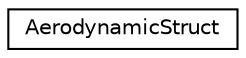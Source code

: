 digraph "Graphical Class Hierarchy"
{
  edge [fontname="Helvetica",fontsize="10",labelfontname="Helvetica",labelfontsize="10"];
  node [fontname="Helvetica",fontsize="10",shape=record];
  rankdir="LR";
  Node0 [label="AerodynamicStruct",height=0.2,width=0.4,color="black", fillcolor="white", style="filled",URL="$group___data_cloud.html#struct_aerodynamic_struct",tooltip="stores Aerodynamic data "];
}

